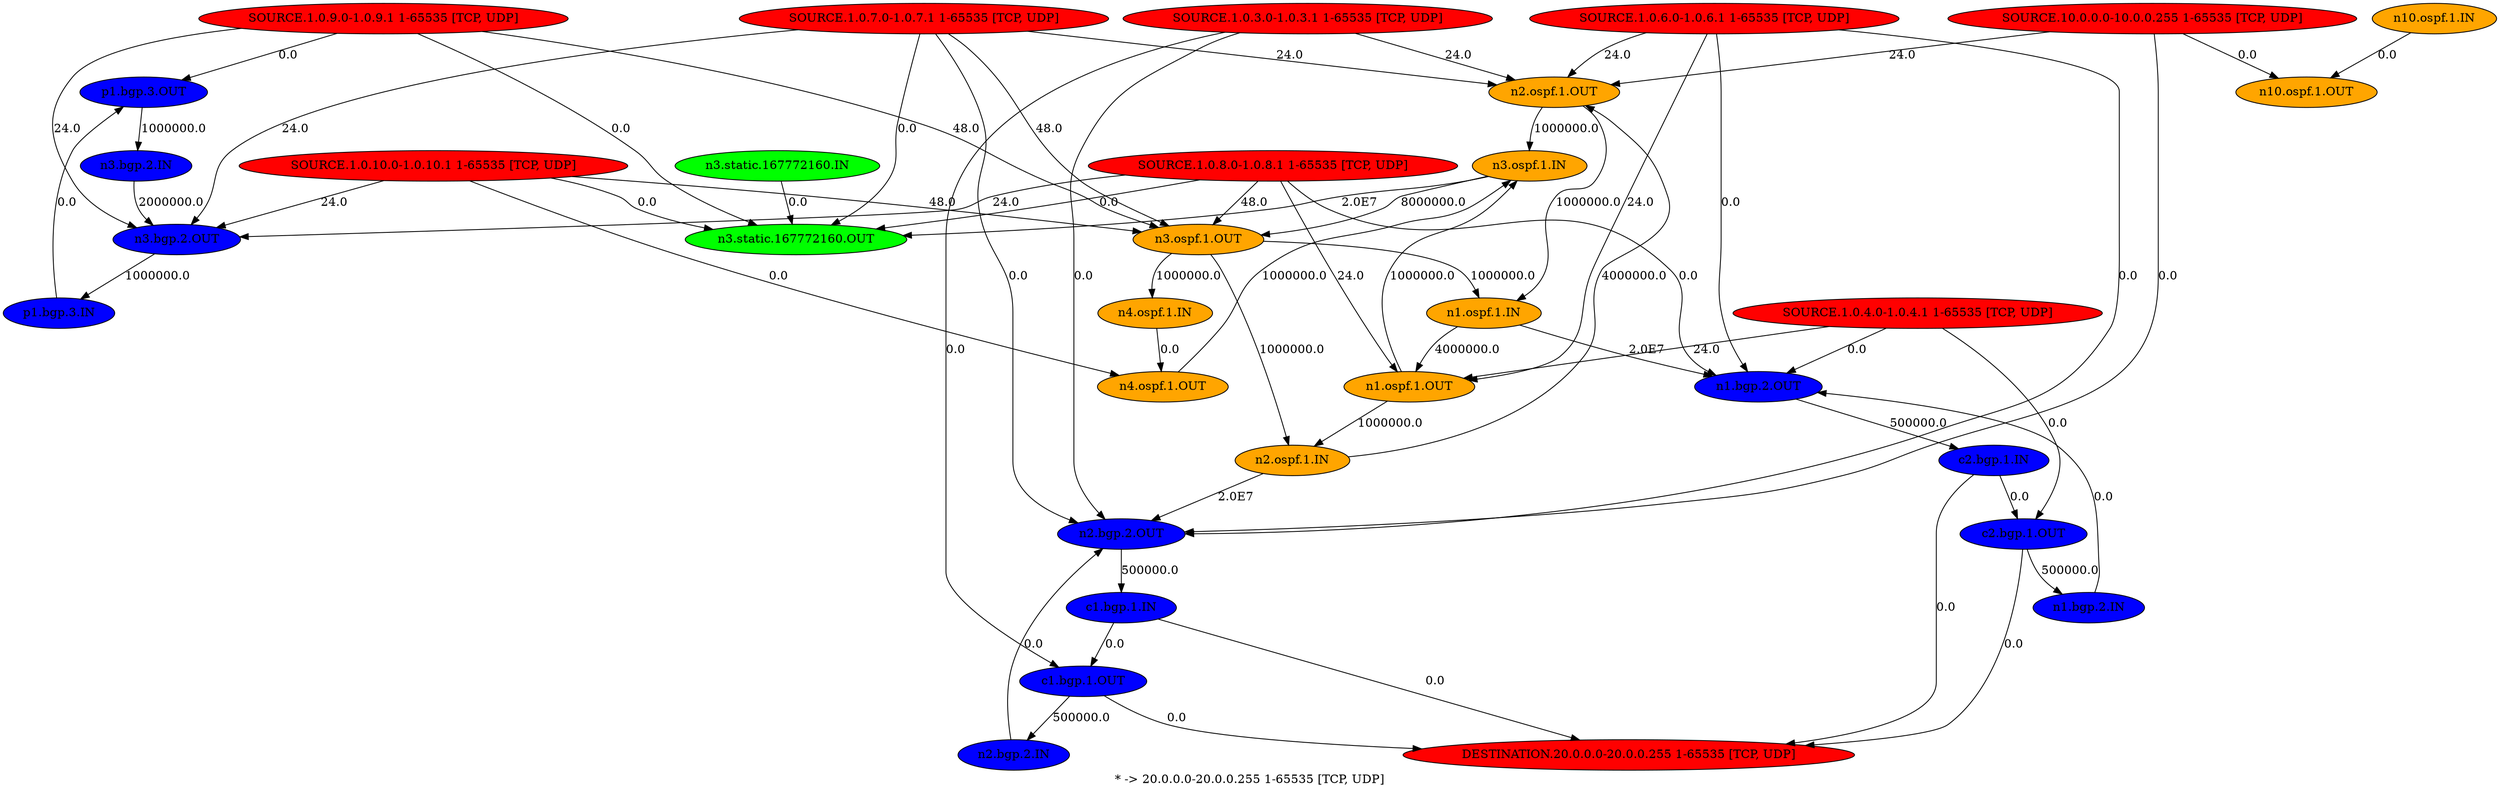 digraph {
	"p1.bgp.3.OUT" -> "n3.bgp.2.IN" [label="1000000.0"]
	"n1.bgp.2.OUT" -> "c2.bgp.1.IN" [label="500000.0"]
	"n1.ospf.1.OUT" -> "n2.ospf.1.IN" [label="1000000.0"]
	"n1.ospf.1.OUT" -> "n3.ospf.1.IN" [label="1000000.0"]
	"n2.bgp.2.OUT" -> "c1.bgp.1.IN" [label="500000.0"]
	"n2.ospf.1.OUT" -> "n1.ospf.1.IN" [label="1000000.0"]
	"n2.ospf.1.OUT" -> "n3.ospf.1.IN" [label="1000000.0"]
	"n3.bgp.2.OUT" -> "p1.bgp.3.IN" [label="1000000.0"]
	"n3.ospf.1.OUT" -> "n2.ospf.1.IN" [label="1000000.0"]
	"n3.ospf.1.OUT" -> "n1.ospf.1.IN" [label="1000000.0"]
	"n3.ospf.1.OUT" -> "n4.ospf.1.IN" [label="1000000.0"]
	"n4.ospf.1.OUT" -> "n3.ospf.1.IN" [label="1000000.0"]
	"c1.bgp.1.OUT" -> "n2.bgp.2.IN" [label="500000.0"]
	"c2.bgp.1.OUT" -> "n1.bgp.2.IN" [label="500000.0"]
	"p1.bgp.3.IN" -> "p1.bgp.3.OUT" [label="0.0"]
	"n1.bgp.2.IN" -> "n1.bgp.2.OUT" [label="0.0"]
	"n1.ospf.1.IN" -> "n1.bgp.2.OUT" [label="2.0E7"]
	"n1.ospf.1.IN" -> "n1.ospf.1.OUT" [label="4000000.0"]
	"n2.bgp.2.IN" -> "n2.bgp.2.OUT" [label="0.0"]
	"n2.ospf.1.IN" -> "n2.bgp.2.OUT" [label="2.0E7"]
	"n2.ospf.1.IN" -> "n2.ospf.1.OUT" [label="4000000.0"]
	"n3.static.167772160.IN" -> "n3.static.167772160.OUT" [label="0.0"]
	"n3.ospf.1.IN" -> "n3.static.167772160.OUT" [label="2.0E7"]
	"n3.bgp.2.IN" -> "n3.bgp.2.OUT" [label="2000000.0"]
	"n3.ospf.1.IN" -> "n3.ospf.1.OUT" [label="8000000.0"]
	"n4.ospf.1.IN" -> "n4.ospf.1.OUT" [label="0.0"]
	"n10.ospf.1.IN" -> "n10.ospf.1.OUT" [label="0.0"]
	"c1.bgp.1.IN" -> "c1.bgp.1.OUT" [label="0.0"]
	"c2.bgp.1.IN" -> "c2.bgp.1.OUT" [label="0.0"]
	"SOURCE.1.0.3.0-1.0.3.1 1-65535 [TCP, UDP]" -> "c1.bgp.1.OUT" [label="0.0"]
	"c1.bgp.1.OUT" -> "DESTINATION.20.0.0.0-20.0.0.255 1-65535 [TCP, UDP]" [label="0.0"]
	"SOURCE.1.0.3.0-1.0.3.1 1-65535 [TCP, UDP]" -> "n2.bgp.2.OUT" [label="0.0"]
	"SOURCE.1.0.3.0-1.0.3.1 1-65535 [TCP, UDP]" -> "n2.ospf.1.OUT" [label="24.0"]
	"SOURCE.1.0.4.0-1.0.4.1 1-65535 [TCP, UDP]" -> "c2.bgp.1.OUT" [label="0.0"]
	"c2.bgp.1.OUT" -> "DESTINATION.20.0.0.0-20.0.0.255 1-65535 [TCP, UDP]" [label="0.0"]
	"SOURCE.1.0.4.0-1.0.4.1 1-65535 [TCP, UDP]" -> "n1.bgp.2.OUT" [label="0.0"]
	"SOURCE.1.0.4.0-1.0.4.1 1-65535 [TCP, UDP]" -> "n1.ospf.1.OUT" [label="24.0"]
	"SOURCE.1.0.6.0-1.0.6.1 1-65535 [TCP, UDP]" -> "n1.bgp.2.OUT" [label="0.0"]
	"SOURCE.1.0.6.0-1.0.6.1 1-65535 [TCP, UDP]" -> "n1.ospf.1.OUT" [label="24.0"]
	"SOURCE.1.0.6.0-1.0.6.1 1-65535 [TCP, UDP]" -> "n2.bgp.2.OUT" [label="0.0"]
	"SOURCE.1.0.6.0-1.0.6.1 1-65535 [TCP, UDP]" -> "n2.ospf.1.OUT" [label="24.0"]
	"SOURCE.1.0.7.0-1.0.7.1 1-65535 [TCP, UDP]" -> "n2.bgp.2.OUT" [label="0.0"]
	"SOURCE.1.0.7.0-1.0.7.1 1-65535 [TCP, UDP]" -> "n2.ospf.1.OUT" [label="24.0"]
	"SOURCE.1.0.7.0-1.0.7.1 1-65535 [TCP, UDP]" -> "n3.static.167772160.OUT" [label="0.0"]
	"SOURCE.1.0.7.0-1.0.7.1 1-65535 [TCP, UDP]" -> "n3.bgp.2.OUT" [label="24.0"]
	"SOURCE.1.0.7.0-1.0.7.1 1-65535 [TCP, UDP]" -> "n3.ospf.1.OUT" [label="48.0"]
	"SOURCE.1.0.8.0-1.0.8.1 1-65535 [TCP, UDP]" -> "n1.bgp.2.OUT" [label="0.0"]
	"SOURCE.1.0.8.0-1.0.8.1 1-65535 [TCP, UDP]" -> "n1.ospf.1.OUT" [label="24.0"]
	"SOURCE.1.0.8.0-1.0.8.1 1-65535 [TCP, UDP]" -> "n3.static.167772160.OUT" [label="0.0"]
	"SOURCE.1.0.8.0-1.0.8.1 1-65535 [TCP, UDP]" -> "n3.bgp.2.OUT" [label="24.0"]
	"SOURCE.1.0.8.0-1.0.8.1 1-65535 [TCP, UDP]" -> "n3.ospf.1.OUT" [label="48.0"]
	"SOURCE.1.0.9.0-1.0.9.1 1-65535 [TCP, UDP]" -> "n3.static.167772160.OUT" [label="0.0"]
	"SOURCE.1.0.9.0-1.0.9.1 1-65535 [TCP, UDP]" -> "n3.bgp.2.OUT" [label="24.0"]
	"SOURCE.1.0.9.0-1.0.9.1 1-65535 [TCP, UDP]" -> "n3.ospf.1.OUT" [label="48.0"]
	"SOURCE.1.0.9.0-1.0.9.1 1-65535 [TCP, UDP]" -> "p1.bgp.3.OUT" [label="0.0"]
	"SOURCE.1.0.10.0-1.0.10.1 1-65535 [TCP, UDP]" -> "n3.static.167772160.OUT" [label="0.0"]
	"SOURCE.1.0.10.0-1.0.10.1 1-65535 [TCP, UDP]" -> "n3.bgp.2.OUT" [label="24.0"]
	"SOURCE.1.0.10.0-1.0.10.1 1-65535 [TCP, UDP]" -> "n3.ospf.1.OUT" [label="48.0"]
	"SOURCE.1.0.10.0-1.0.10.1 1-65535 [TCP, UDP]" -> "n4.ospf.1.OUT" [label="0.0"]
	"SOURCE.10.0.0.0-10.0.0.255 1-65535 [TCP, UDP]" -> "n2.bgp.2.OUT" [label="0.0"]
	"SOURCE.10.0.0.0-10.0.0.255 1-65535 [TCP, UDP]" -> "n2.ospf.1.OUT" [label="24.0"]
	"SOURCE.10.0.0.0-10.0.0.255 1-65535 [TCP, UDP]" -> "n10.ospf.1.OUT" [label="0.0"]
	"c1.bgp.1.IN" -> "DESTINATION.20.0.0.0-20.0.0.255 1-65535 [TCP, UDP]" [label="0.0"]
	"c2.bgp.1.IN" -> "DESTINATION.20.0.0.0-20.0.0.255 1-65535 [TCP, UDP]" [label="0.0"]
	"p1.bgp.3.IN"[shape=oval, style=filled, fillcolor=blue]
	"p1.bgp.3.OUT"[shape=oval, style=filled, fillcolor=blue]
	"n1.bgp.2.IN"[shape=oval, style=filled, fillcolor=blue]
	"n1.bgp.2.OUT"[shape=oval, style=filled, fillcolor=blue]
	"n1.ospf.1.IN"[shape=oval, style=filled, fillcolor=orange]
	"n1.ospf.1.OUT"[shape=oval, style=filled, fillcolor=orange]
	"n2.bgp.2.IN"[shape=oval, style=filled, fillcolor=blue]
	"n2.bgp.2.OUT"[shape=oval, style=filled, fillcolor=blue]
	"n2.ospf.1.IN"[shape=oval, style=filled, fillcolor=orange]
	"n2.ospf.1.OUT"[shape=oval, style=filled, fillcolor=orange]
	"n3.bgp.2.IN"[shape=oval, style=filled, fillcolor=blue]
	"n3.bgp.2.OUT"[shape=oval, style=filled, fillcolor=blue]
	"n3.ospf.1.IN"[shape=oval, style=filled, fillcolor=orange]
	"n3.ospf.1.OUT"[shape=oval, style=filled, fillcolor=orange]
	"n3.static.167772160.IN"[shape=oval, style=filled, fillcolor=green]
	"n3.static.167772160.OUT"[shape=oval, style=filled, fillcolor=green]
	"n4.ospf.1.IN"[shape=oval, style=filled, fillcolor=orange]
	"n4.ospf.1.OUT"[shape=oval, style=filled, fillcolor=orange]
	"n10.ospf.1.IN"[shape=oval, style=filled, fillcolor=orange]
	"n10.ospf.1.OUT"[shape=oval, style=filled, fillcolor=orange]
	"c1.bgp.1.IN"[shape=oval, style=filled, fillcolor=blue]
	"c1.bgp.1.OUT"[shape=oval, style=filled, fillcolor=blue]
	"c2.bgp.1.IN"[shape=oval, style=filled, fillcolor=blue]
	"c2.bgp.1.OUT"[shape=oval, style=filled, fillcolor=blue]
	"SOURCE.1.0.3.0-1.0.3.1 1-65535 [TCP, UDP]"[shape=oval, style=filled, fillcolor=red]
	"SOURCE.1.0.4.0-1.0.4.1 1-65535 [TCP, UDP]"[shape=oval, style=filled, fillcolor=red]
	"SOURCE.1.0.6.0-1.0.6.1 1-65535 [TCP, UDP]"[shape=oval, style=filled, fillcolor=red]
	"SOURCE.1.0.7.0-1.0.7.1 1-65535 [TCP, UDP]"[shape=oval, style=filled, fillcolor=red]
	"SOURCE.1.0.8.0-1.0.8.1 1-65535 [TCP, UDP]"[shape=oval, style=filled, fillcolor=red]
	"SOURCE.1.0.9.0-1.0.9.1 1-65535 [TCP, UDP]"[shape=oval, style=filled, fillcolor=red]
	"SOURCE.1.0.10.0-1.0.10.1 1-65535 [TCP, UDP]"[shape=oval, style=filled, fillcolor=red]
	"SOURCE.10.0.0.0-10.0.0.255 1-65535 [TCP, UDP]"[shape=oval, style=filled, fillcolor=red]
	"DESTINATION.20.0.0.0-20.0.0.255 1-65535 [TCP, UDP]"[shape=oval, style=filled, fillcolor=red]
label="* -> 20.0.0.0-20.0.0.255 1-65535 [TCP, UDP]"
}